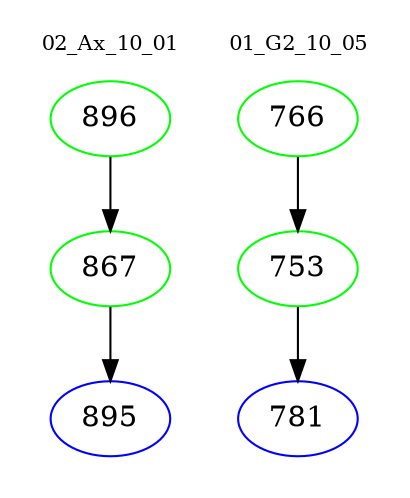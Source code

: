 digraph{
subgraph cluster_0 {
color = white
label = "02_Ax_10_01";
fontsize=10;
T0_896 [label="896", color="green"]
T0_896 -> T0_867 [color="black"]
T0_867 [label="867", color="green"]
T0_867 -> T0_895 [color="black"]
T0_895 [label="895", color="blue"]
}
subgraph cluster_1 {
color = white
label = "01_G2_10_05";
fontsize=10;
T1_766 [label="766", color="green"]
T1_766 -> T1_753 [color="black"]
T1_753 [label="753", color="green"]
T1_753 -> T1_781 [color="black"]
T1_781 [label="781", color="blue"]
}
}
